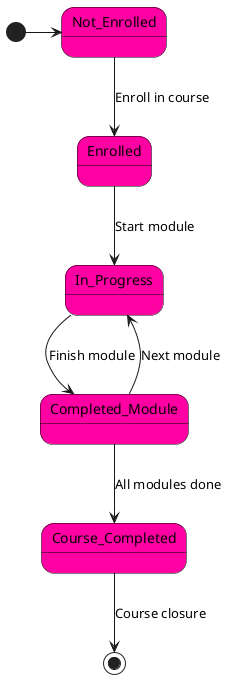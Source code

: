 @startuml Student_Progress_States
skinparam BackgroundColor #FFFFFF
skinparam StateFontColor Black
skinparam StateBackgroundColor #FF00A2
skinparam StateBorderColor Black

[*] -> Not_Enrolled
Not_Enrolled --> Enrolled : Enroll in course
Enrolled --> In_Progress : Start module
In_Progress --> Completed_Module : Finish module
Completed_Module --> In_Progress : Next module
Completed_Module --> Course_Completed : All modules done
Course_Completed --> [*] : Course closure
@enduml